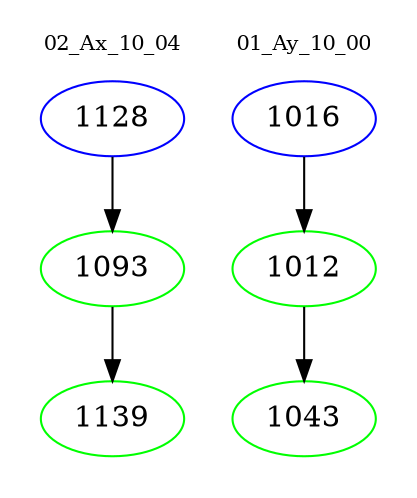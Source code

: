digraph{
subgraph cluster_0 {
color = white
label = "02_Ax_10_04";
fontsize=10;
T0_1128 [label="1128", color="blue"]
T0_1128 -> T0_1093 [color="black"]
T0_1093 [label="1093", color="green"]
T0_1093 -> T0_1139 [color="black"]
T0_1139 [label="1139", color="green"]
}
subgraph cluster_1 {
color = white
label = "01_Ay_10_00";
fontsize=10;
T1_1016 [label="1016", color="blue"]
T1_1016 -> T1_1012 [color="black"]
T1_1012 [label="1012", color="green"]
T1_1012 -> T1_1043 [color="black"]
T1_1043 [label="1043", color="green"]
}
}
